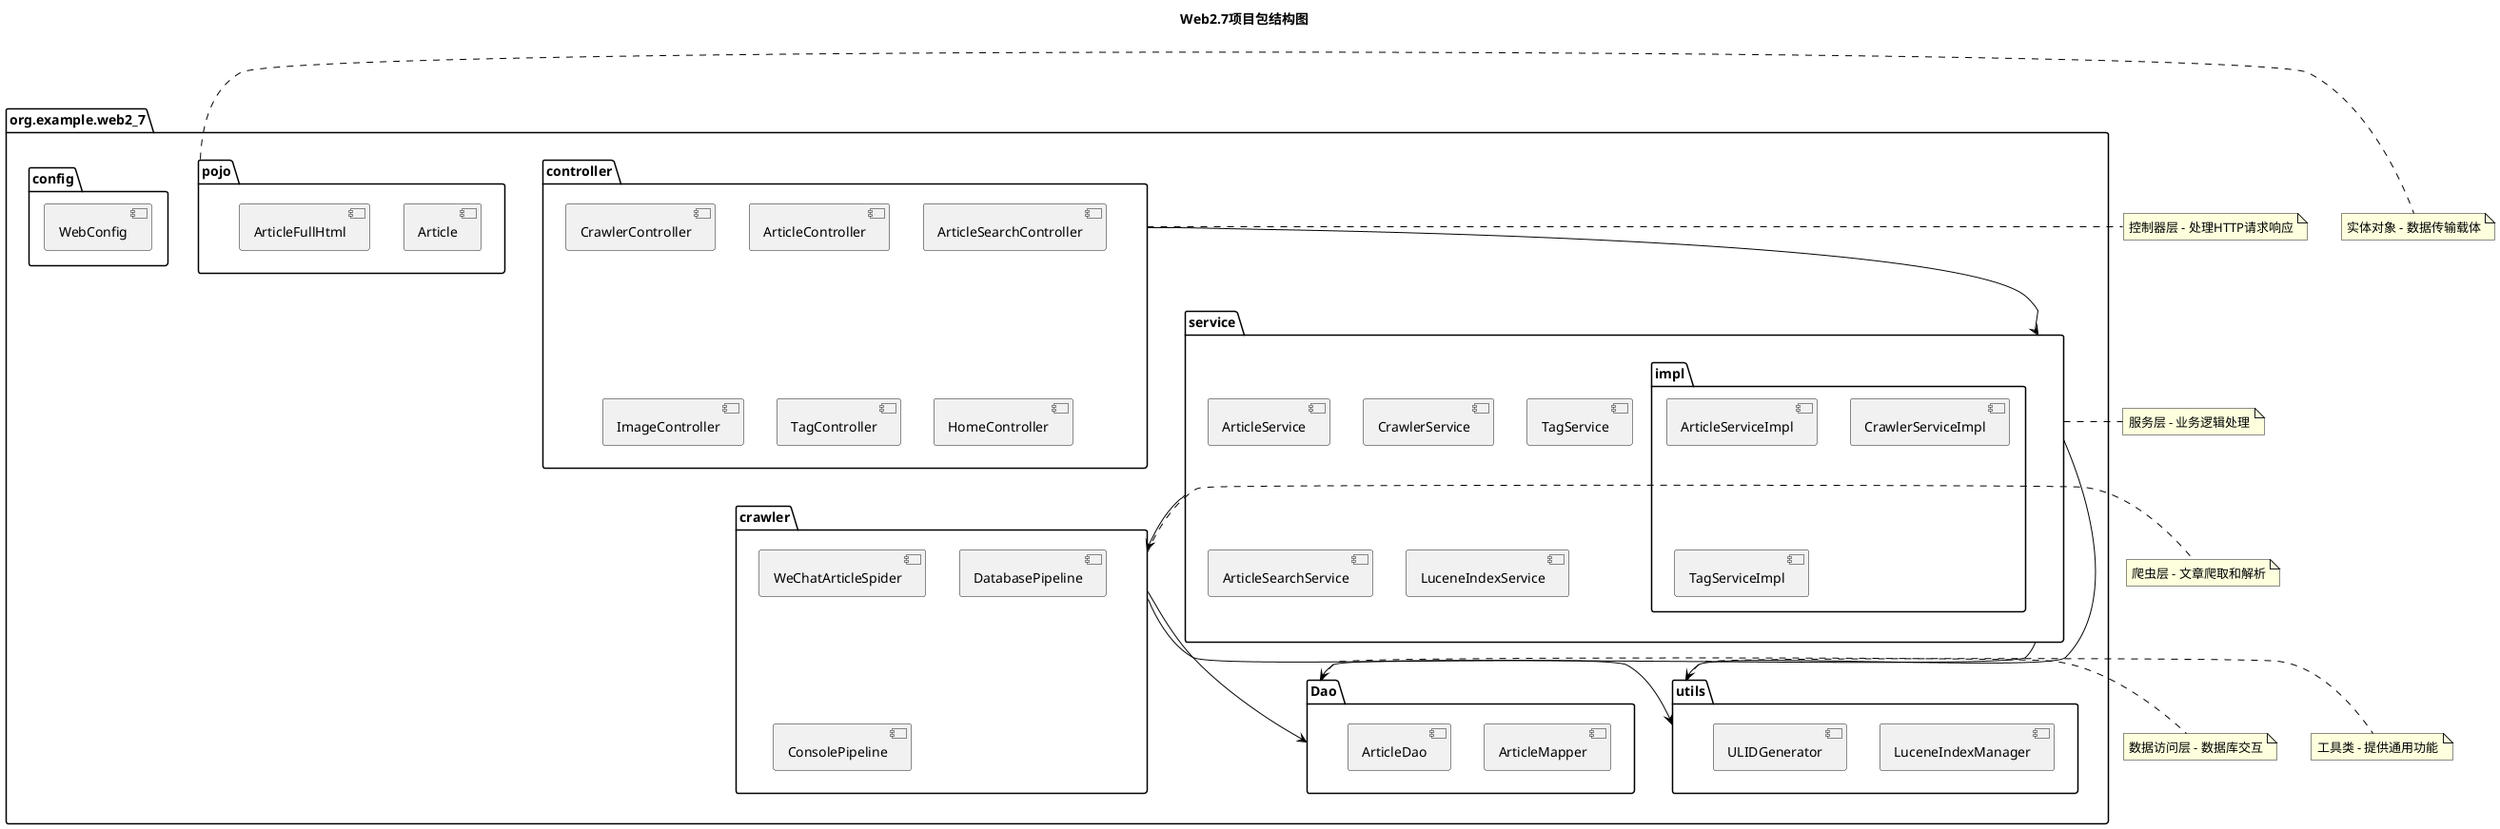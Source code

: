 @startuml

skinparam {
    BackgroundColor White
    ArrowColor Black
    BorderColor Black
}

title Web2.7项目包结构图

package "org.example.web2_7" {
    package "controller" {
        [CrawlerController]
        [ArticleController]
        [ArticleSearchController]
        [ImageController]
        [TagController]
        [HomeController]
    }
    
    package "service" {
        package "impl" {
            [ArticleServiceImpl]
            [CrawlerServiceImpl]
            [TagServiceImpl]
        }
        [ArticleService]
        [CrawlerService]
        [TagService]
        [ArticleSearchService]
        [LuceneIndexService]
    }
    
    package "crawler" {
        [WeChatArticleSpider]
        [DatabasePipeline]
        [ConsolePipeline]
    }
    
    package "Dao" {
        [ArticleMapper]
        [ArticleDao]
    }
    
    package "pojo" {
        [Article]
        [ArticleFullHtml]
    }
    
    package "utils" {
        [LuceneIndexManager]
        [ULIDGenerator]
    }
    
    package "config" {
        [WebConfig]
    }
}

controller --> service
service --> Dao
service --> utils
service --> crawler
crawler --> Dao
crawler --> utils

note right of controller
  控制器层 - 处理HTTP请求响应
end note

note right of service
  服务层 - 业务逻辑处理
end note

note right of crawler
  爬虫层 - 文章爬取和解析
end note

note right of Dao
  数据访问层 - 数据库交互
end note

note right of pojo
  实体对象 - 数据传输载体
end note

note right of utils
  工具类 - 提供通用功能
end note

@enduml 